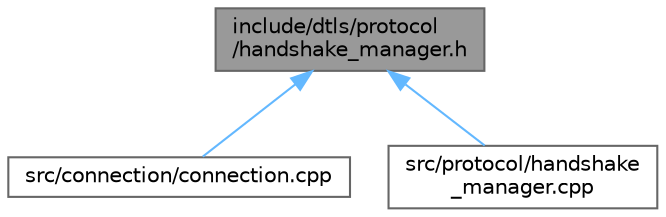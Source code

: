 digraph "include/dtls/protocol/handshake_manager.h"
{
 // LATEX_PDF_SIZE
  bgcolor="transparent";
  edge [fontname=Helvetica,fontsize=10,labelfontname=Helvetica,labelfontsize=10];
  node [fontname=Helvetica,fontsize=10,shape=box,height=0.2,width=0.4];
  Node1 [id="Node000001",label="include/dtls/protocol\l/handshake_manager.h",height=0.2,width=0.4,color="gray40", fillcolor="grey60", style="filled", fontcolor="black",tooltip=" "];
  Node1 -> Node2 [id="edge1_Node000001_Node000002",dir="back",color="steelblue1",style="solid",tooltip=" "];
  Node2 [id="Node000002",label="src/connection/connection.cpp",height=0.2,width=0.4,color="grey40", fillcolor="white", style="filled",URL="$connection_8cpp.html",tooltip=" "];
  Node1 -> Node3 [id="edge2_Node000001_Node000003",dir="back",color="steelblue1",style="solid",tooltip=" "];
  Node3 [id="Node000003",label="src/protocol/handshake\l_manager.cpp",height=0.2,width=0.4,color="grey40", fillcolor="white", style="filled",URL="$handshake__manager_8cpp.html",tooltip=" "];
}
